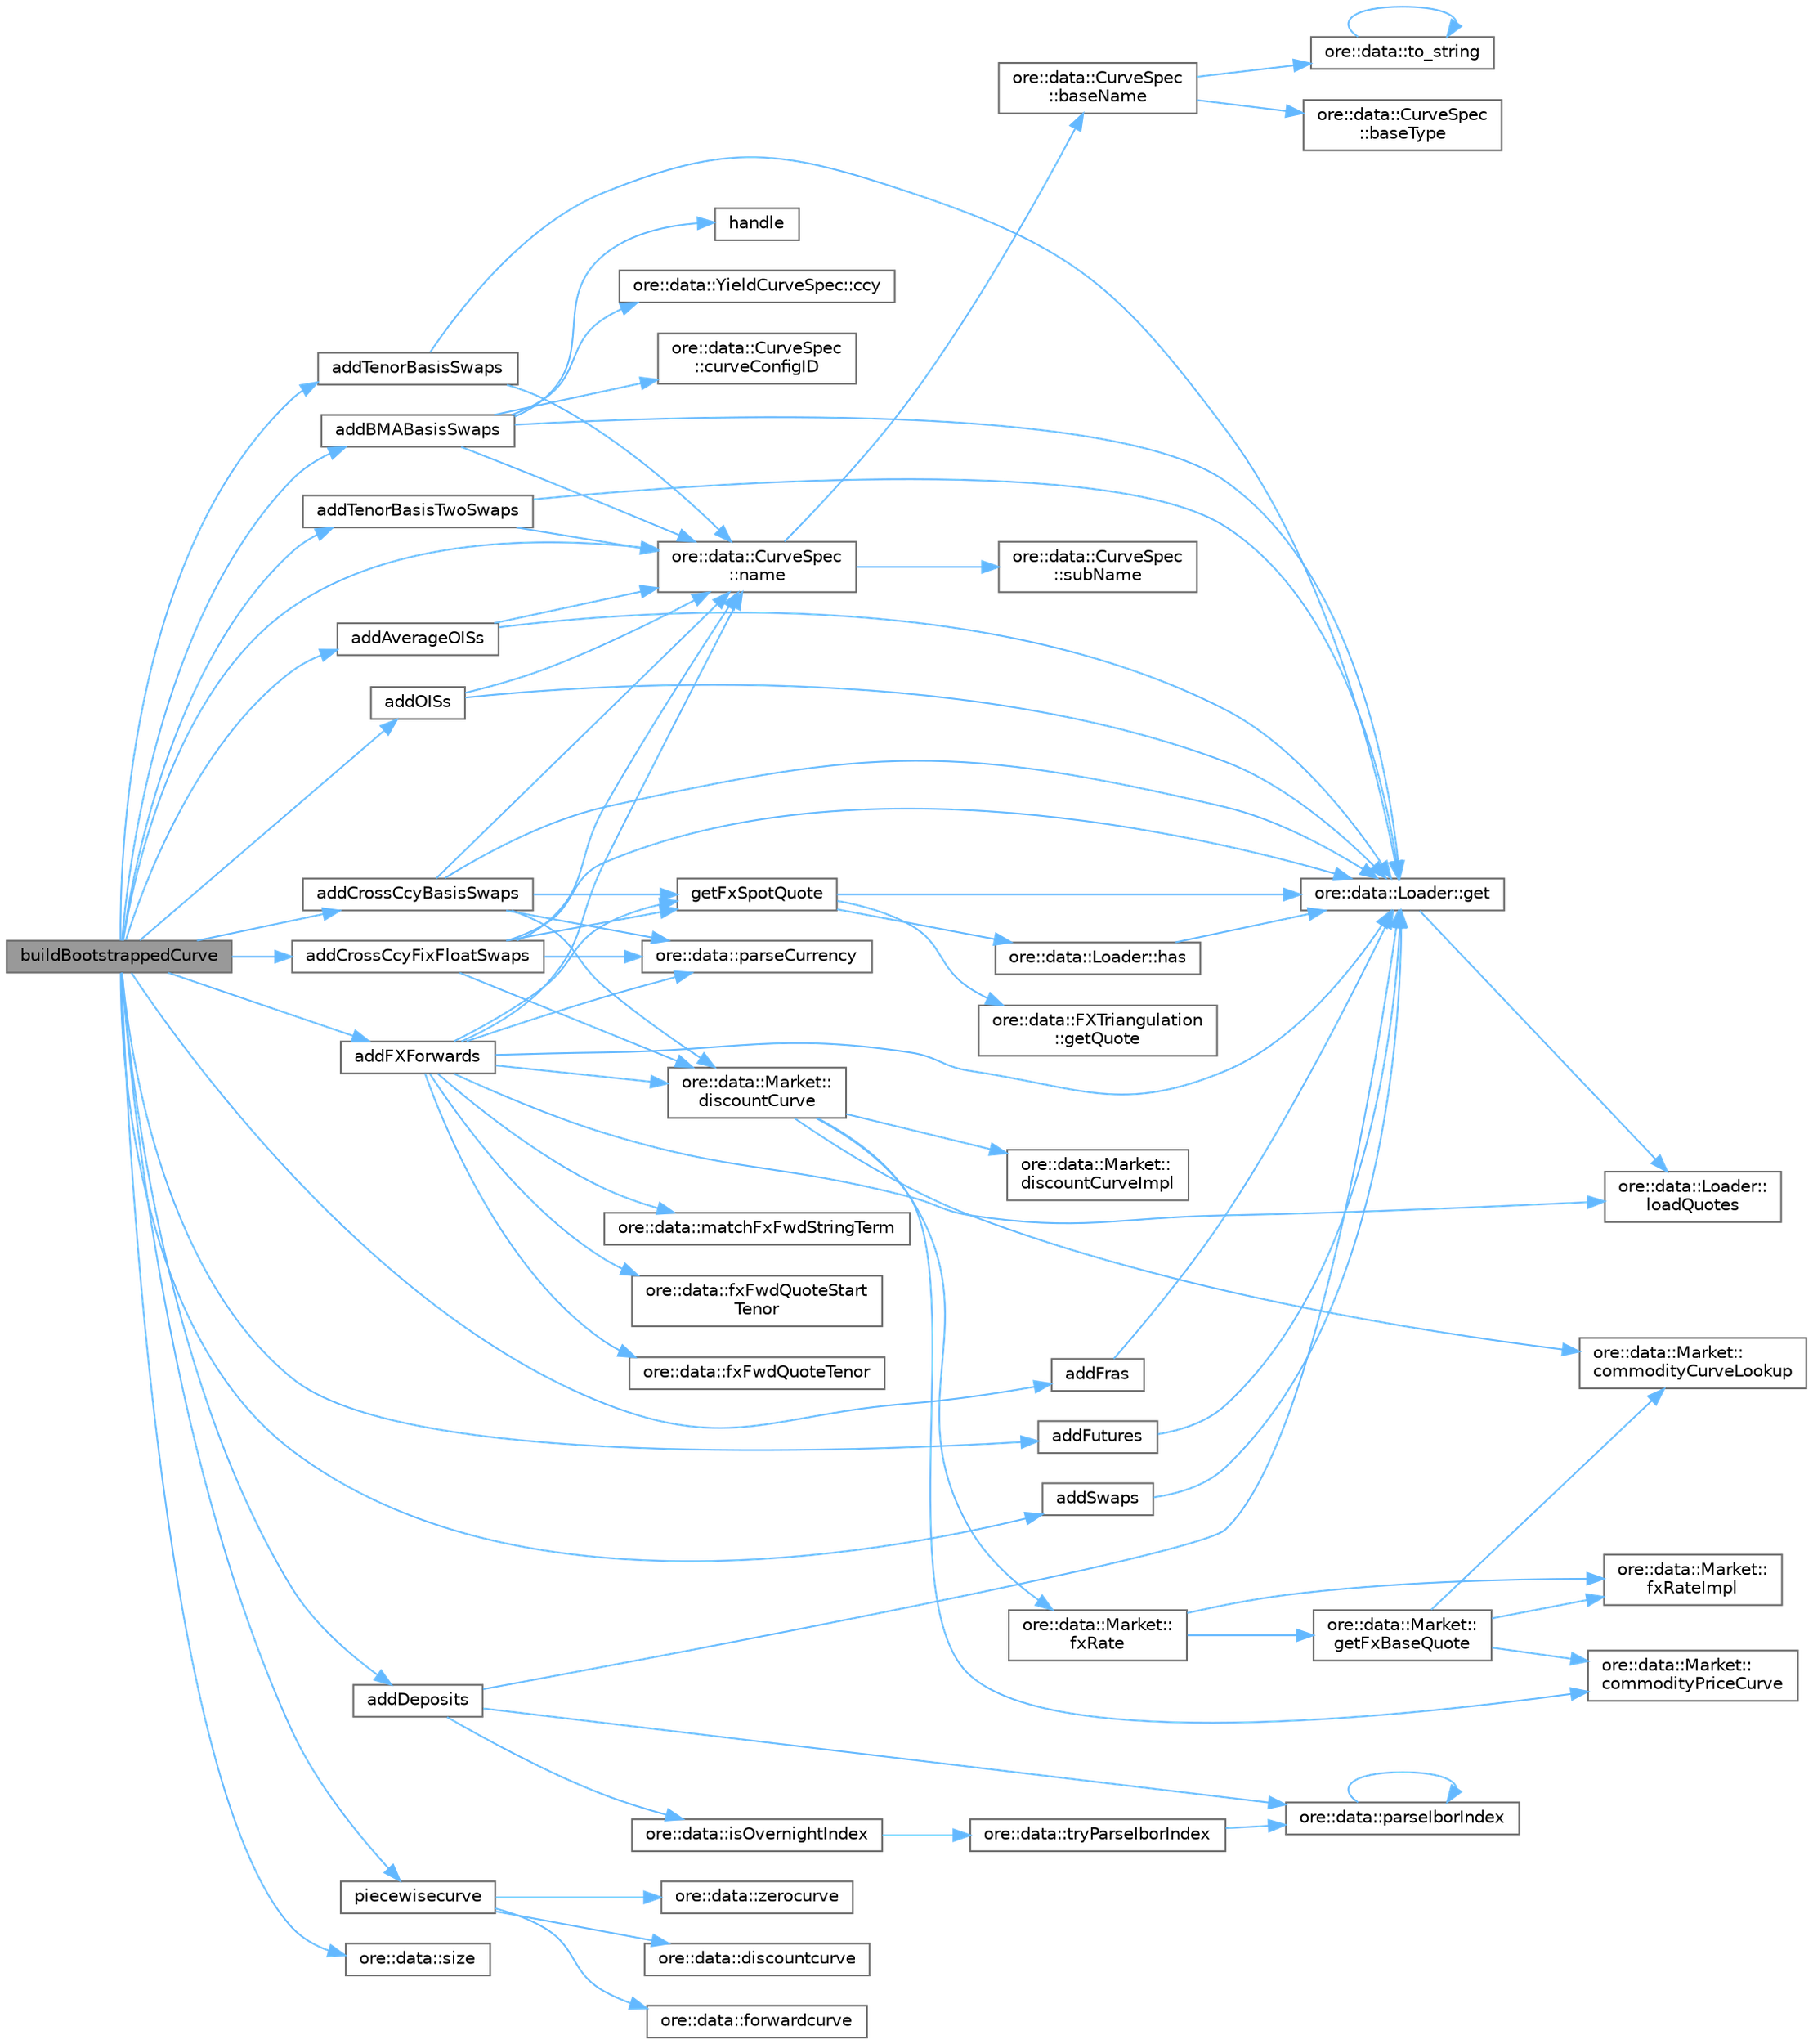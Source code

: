 digraph "buildBootstrappedCurve"
{
 // INTERACTIVE_SVG=YES
 // LATEX_PDF_SIZE
  bgcolor="transparent";
  edge [fontname=Helvetica,fontsize=10,labelfontname=Helvetica,labelfontsize=10];
  node [fontname=Helvetica,fontsize=10,shape=box,height=0.2,width=0.4];
  rankdir="LR";
  Node1 [label="buildBootstrappedCurve",height=0.2,width=0.4,color="gray40", fillcolor="grey60", style="filled", fontcolor="black",tooltip=" "];
  Node1 -> Node2 [color="steelblue1",style="solid"];
  Node2 [label="addAverageOISs",height=0.2,width=0.4,color="grey40", fillcolor="white", style="filled",URL="$classore_1_1data_1_1_yield_curve.html#afcd8187c09f3a5ccce06b51c8c2c2864",tooltip=" "];
  Node2 -> Node3 [color="steelblue1",style="solid"];
  Node3 [label="ore::data::Loader::get",height=0.2,width=0.4,color="grey40", fillcolor="white", style="filled",URL="$classore_1_1data_1_1_loader.html#a19d9f6f808db2631247ec12ffe291225",tooltip="get quote by its unique name, throws if not existent, override in derived classes for performance"];
  Node3 -> Node4 [color="steelblue1",style="solid"];
  Node4 [label="ore::data::Loader::\lloadQuotes",height=0.2,width=0.4,color="grey40", fillcolor="white", style="filled",URL="$classore_1_1data_1_1_loader.html#a0086c4f946085ef0b9d5c56bd1539f91",tooltip="get all quotes, TODO change the return value to std::set"];
  Node2 -> Node5 [color="steelblue1",style="solid"];
  Node5 [label="ore::data::CurveSpec\l::name",height=0.2,width=0.4,color="grey40", fillcolor="white", style="filled",URL="$classore_1_1data_1_1_curve_spec.html#afa7a10b4b56522f03c698ac514b0f844",tooltip="returns the unique curve name"];
  Node5 -> Node6 [color="steelblue1",style="solid"];
  Node6 [label="ore::data::CurveSpec\l::baseName",height=0.2,width=0.4,color="grey40", fillcolor="white", style="filled",URL="$classore_1_1data_1_1_curve_spec.html#a3d24768215bf6280c80eca3930ea3f55",tooltip=" "];
  Node6 -> Node7 [color="steelblue1",style="solid"];
  Node7 [label="ore::data::CurveSpec\l::baseType",height=0.2,width=0.4,color="grey40", fillcolor="white", style="filled",URL="$classore_1_1data_1_1_curve_spec.html#a0106d2fb6472e64456c6ebd018aa6300",tooltip=" "];
  Node6 -> Node8 [color="steelblue1",style="solid"];
  Node8 [label="ore::data::to_string",height=0.2,width=0.4,color="grey40", fillcolor="white", style="filled",URL="$namespaceore_1_1data.html#a86651dfeb5c18ee891f7a4734d8cf455",tooltip=" "];
  Node8 -> Node8 [color="steelblue1",style="solid"];
  Node5 -> Node9 [color="steelblue1",style="solid"];
  Node9 [label="ore::data::CurveSpec\l::subName",height=0.2,width=0.4,color="grey40", fillcolor="white", style="filled",URL="$classore_1_1data_1_1_curve_spec.html#a471fbcf9df5ab7ac2153495b4c8ac723",tooltip=" "];
  Node1 -> Node10 [color="steelblue1",style="solid"];
  Node10 [label="addBMABasisSwaps",height=0.2,width=0.4,color="grey40", fillcolor="white", style="filled",URL="$classore_1_1data_1_1_yield_curve.html#a3f9f48a2e598b82317a85b8c03e9d20e",tooltip=" "];
  Node10 -> Node11 [color="steelblue1",style="solid"];
  Node11 [label="ore::data::YieldCurveSpec::ccy",height=0.2,width=0.4,color="grey40", fillcolor="white", style="filled",URL="$classore_1_1data_1_1_yield_curve_spec.html#a3d358ea6ebc33cd2ab59484401f77d54",tooltip=" "];
  Node10 -> Node12 [color="steelblue1",style="solid"];
  Node12 [label="ore::data::CurveSpec\l::curveConfigID",height=0.2,width=0.4,color="grey40", fillcolor="white", style="filled",URL="$classore_1_1data_1_1_curve_spec.html#a15e57a287887def554123ab18355c33c",tooltip=" "];
  Node10 -> Node3 [color="steelblue1",style="solid"];
  Node10 -> Node13 [color="steelblue1",style="solid"];
  Node13 [label="handle",height=0.2,width=0.4,color="grey40", fillcolor="white", style="filled",URL="$classore_1_1data_1_1_yield_curve.html#a9068afdb462a10e6e1c0aaea98800242",tooltip=" "];
  Node10 -> Node5 [color="steelblue1",style="solid"];
  Node1 -> Node14 [color="steelblue1",style="solid"];
  Node14 [label="addCrossCcyBasisSwaps",height=0.2,width=0.4,color="grey40", fillcolor="white", style="filled",URL="$classore_1_1data_1_1_yield_curve.html#a144402dc9af3256e07e366dec4387093",tooltip=" "];
  Node14 -> Node15 [color="steelblue1",style="solid"];
  Node15 [label="ore::data::Market::\ldiscountCurve",height=0.2,width=0.4,color="grey40", fillcolor="white", style="filled",URL="$classore_1_1data_1_1_market.html#aff00023d0e25ad7c0bf29e8cc97f9e00",tooltip=" "];
  Node15 -> Node16 [color="steelblue1",style="solid"];
  Node16 [label="ore::data::Market::\lcommodityCurveLookup",height=0.2,width=0.4,color="grey40", fillcolor="white", style="filled",URL="$classore_1_1data_1_1_market.html#a88d67016dee39ce8f4588deb0745460f",tooltip=" "];
  Node15 -> Node17 [color="steelblue1",style="solid"];
  Node17 [label="ore::data::Market::\lcommodityPriceCurve",height=0.2,width=0.4,color="grey40", fillcolor="white", style="filled",URL="$classore_1_1data_1_1_market.html#a47ddd567f84d73e5f1c8201823356b1c",tooltip=" "];
  Node15 -> Node18 [color="steelblue1",style="solid"];
  Node18 [label="ore::data::Market::\ldiscountCurveImpl",height=0.2,width=0.4,color="grey40", fillcolor="white", style="filled",URL="$classore_1_1data_1_1_market.html#a6ea1e978ddb0a43b487424e43d409021",tooltip=" "];
  Node15 -> Node19 [color="steelblue1",style="solid"];
  Node19 [label="ore::data::Market::\lfxRate",height=0.2,width=0.4,color="grey40", fillcolor="white", style="filled",URL="$classore_1_1data_1_1_market.html#a2c559acede2b82e98252067757600b56",tooltip=" "];
  Node19 -> Node20 [color="steelblue1",style="solid"];
  Node20 [label="ore::data::Market::\lfxRateImpl",height=0.2,width=0.4,color="grey40", fillcolor="white", style="filled",URL="$classore_1_1data_1_1_market.html#ad806378863fc47de6f5febb66f41715b",tooltip=" "];
  Node19 -> Node21 [color="steelblue1",style="solid"];
  Node21 [label="ore::data::Market::\lgetFxBaseQuote",height=0.2,width=0.4,color="grey40", fillcolor="white", style="filled",URL="$classore_1_1data_1_1_market.html#aee41b57076315adbef995006e81a8147",tooltip=" "];
  Node21 -> Node16 [color="steelblue1",style="solid"];
  Node21 -> Node17 [color="steelblue1",style="solid"];
  Node21 -> Node20 [color="steelblue1",style="solid"];
  Node14 -> Node3 [color="steelblue1",style="solid"];
  Node14 -> Node22 [color="steelblue1",style="solid"];
  Node22 [label="getFxSpotQuote",height=0.2,width=0.4,color="grey40", fillcolor="white", style="filled",URL="$classore_1_1data_1_1_yield_curve.html#adeb6d3615cade21c30f2902464f5de3c",tooltip=" "];
  Node22 -> Node3 [color="steelblue1",style="solid"];
  Node22 -> Node23 [color="steelblue1",style="solid"];
  Node23 [label="ore::data::FXTriangulation\l::getQuote",height=0.2,width=0.4,color="grey40", fillcolor="white", style="filled",URL="$classore_1_1data_1_1_f_x_triangulation.html#ae9daa055d4ae016b45ea582dfcd7e74b",tooltip=" "];
  Node22 -> Node24 [color="steelblue1",style="solid"];
  Node24 [label="ore::data::Loader::has",height=0.2,width=0.4,color="grey40", fillcolor="white", style="filled",URL="$classore_1_1data_1_1_loader.html#acb476f7db0733b669e38e0a4359b5745",tooltip="Default implementation, returns false if get throws or returns a null pointer."];
  Node24 -> Node3 [color="steelblue1",style="solid"];
  Node14 -> Node5 [color="steelblue1",style="solid"];
  Node14 -> Node25 [color="steelblue1",style="solid"];
  Node25 [label="ore::data::parseCurrency",height=0.2,width=0.4,color="grey40", fillcolor="white", style="filled",URL="$group__utilities.html#ga6e9e781a58e78200301c76161589fc7b",tooltip="Convert text to QuantLib::Currency."];
  Node1 -> Node26 [color="steelblue1",style="solid"];
  Node26 [label="addCrossCcyFixFloatSwaps",height=0.2,width=0.4,color="grey40", fillcolor="white", style="filled",URL="$classore_1_1data_1_1_yield_curve.html#ad620a7e038d28c4c068292c5efa5331f",tooltip=" "];
  Node26 -> Node15 [color="steelblue1",style="solid"];
  Node26 -> Node3 [color="steelblue1",style="solid"];
  Node26 -> Node22 [color="steelblue1",style="solid"];
  Node26 -> Node5 [color="steelblue1",style="solid"];
  Node26 -> Node25 [color="steelblue1",style="solid"];
  Node1 -> Node27 [color="steelblue1",style="solid"];
  Node27 [label="addDeposits",height=0.2,width=0.4,color="grey40", fillcolor="white", style="filled",URL="$classore_1_1data_1_1_yield_curve.html#a0498c8b60af201a71b1e3ca552961e8e",tooltip=" "];
  Node27 -> Node3 [color="steelblue1",style="solid"];
  Node27 -> Node28 [color="steelblue1",style="solid"];
  Node28 [label="ore::data::isOvernightIndex",height=0.2,width=0.4,color="grey40", fillcolor="white", style="filled",URL="$group__utilities.html#ga2f0695fe62430369b6acca7976d7be97",tooltip="Return true if the indexName is that of an overnight index, otherwise false."];
  Node28 -> Node29 [color="steelblue1",style="solid"];
  Node29 [label="ore::data::tryParseIborIndex",height=0.2,width=0.4,color="grey40", fillcolor="white", style="filled",URL="$group__utilities.html#ga53500116b2cd1c6fd1598065f9ef64b2",tooltip="Try to convert std::string to QuantLib::IborIndex."];
  Node29 -> Node30 [color="steelblue1",style="solid"];
  Node30 [label="ore::data::parseIborIndex",height=0.2,width=0.4,color="grey40", fillcolor="white", style="filled",URL="$group__utilities.html#ga2d18ab5807f92319c9db2c13f4904738",tooltip="Convert std::string to QuantLib::IborIndex."];
  Node30 -> Node30 [color="steelblue1",style="solid"];
  Node27 -> Node30 [color="steelblue1",style="solid"];
  Node1 -> Node31 [color="steelblue1",style="solid"];
  Node31 [label="addFras",height=0.2,width=0.4,color="grey40", fillcolor="white", style="filled",URL="$classore_1_1data_1_1_yield_curve.html#a77f1384ab1d687c6176be2ca2dc210e9",tooltip=" "];
  Node31 -> Node3 [color="steelblue1",style="solid"];
  Node1 -> Node32 [color="steelblue1",style="solid"];
  Node32 [label="addFutures",height=0.2,width=0.4,color="grey40", fillcolor="white", style="filled",URL="$classore_1_1data_1_1_yield_curve.html#a32f2f848288e3e5226f0b1c0e47cc939",tooltip=" "];
  Node32 -> Node3 [color="steelblue1",style="solid"];
  Node1 -> Node33 [color="steelblue1",style="solid"];
  Node33 [label="addFXForwards",height=0.2,width=0.4,color="grey40", fillcolor="white", style="filled",URL="$classore_1_1data_1_1_yield_curve.html#aac721f65b4bb569372bd3b4c86169011",tooltip=" "];
  Node33 -> Node15 [color="steelblue1",style="solid"];
  Node33 -> Node34 [color="steelblue1",style="solid"];
  Node34 [label="ore::data::fxFwdQuoteStart\lTenor",height=0.2,width=0.4,color="grey40", fillcolor="white", style="filled",URL="$namespaceore_1_1data.html#a8d04f47ce4bc77385f4fcfcc768a48bf",tooltip=" "];
  Node33 -> Node35 [color="steelblue1",style="solid"];
  Node35 [label="ore::data::fxFwdQuoteTenor",height=0.2,width=0.4,color="grey40", fillcolor="white", style="filled",URL="$namespaceore_1_1data.html#afd16d4ef3621024b47d9b3eb5010f0aa",tooltip=" "];
  Node33 -> Node3 [color="steelblue1",style="solid"];
  Node33 -> Node22 [color="steelblue1",style="solid"];
  Node33 -> Node4 [color="steelblue1",style="solid"];
  Node33 -> Node36 [color="steelblue1",style="solid"];
  Node36 [label="ore::data::matchFxFwdStringTerm",height=0.2,width=0.4,color="grey40", fillcolor="white", style="filled",URL="$namespaceore_1_1data.html#a8cce728487ee0a95b286f0918ce4620d",tooltip=" "];
  Node33 -> Node5 [color="steelblue1",style="solid"];
  Node33 -> Node25 [color="steelblue1",style="solid"];
  Node1 -> Node37 [color="steelblue1",style="solid"];
  Node37 [label="addOISs",height=0.2,width=0.4,color="grey40", fillcolor="white", style="filled",URL="$classore_1_1data_1_1_yield_curve.html#a26234add7104d68231e384554b0267b4",tooltip=" "];
  Node37 -> Node3 [color="steelblue1",style="solid"];
  Node37 -> Node5 [color="steelblue1",style="solid"];
  Node1 -> Node38 [color="steelblue1",style="solid"];
  Node38 [label="addSwaps",height=0.2,width=0.4,color="grey40", fillcolor="white", style="filled",URL="$classore_1_1data_1_1_yield_curve.html#a465dd02c0d6027ebd6845bbd043a1fc4",tooltip=" "];
  Node38 -> Node3 [color="steelblue1",style="solid"];
  Node1 -> Node39 [color="steelblue1",style="solid"];
  Node39 [label="addTenorBasisSwaps",height=0.2,width=0.4,color="grey40", fillcolor="white", style="filled",URL="$classore_1_1data_1_1_yield_curve.html#a211ffd4d78d65e60ad49f443035fa85f",tooltip=" "];
  Node39 -> Node3 [color="steelblue1",style="solid"];
  Node39 -> Node5 [color="steelblue1",style="solid"];
  Node1 -> Node40 [color="steelblue1",style="solid"];
  Node40 [label="addTenorBasisTwoSwaps",height=0.2,width=0.4,color="grey40", fillcolor="white", style="filled",URL="$classore_1_1data_1_1_yield_curve.html#aa3564ed29198419b1638fed1ce7d3664",tooltip=" "];
  Node40 -> Node3 [color="steelblue1",style="solid"];
  Node40 -> Node5 [color="steelblue1",style="solid"];
  Node1 -> Node5 [color="steelblue1",style="solid"];
  Node1 -> Node41 [color="steelblue1",style="solid"];
  Node41 [label="piecewisecurve",height=0.2,width=0.4,color="grey40", fillcolor="white", style="filled",URL="$classore_1_1data_1_1_yield_curve.html#ae1f354c42fb2989ff9e3ea8c0416b16f",tooltip=" "];
  Node41 -> Node42 [color="steelblue1",style="solid"];
  Node42 [label="ore::data::discountcurve",height=0.2,width=0.4,color="grey40", fillcolor="white", style="filled",URL="$namespaceore_1_1data.html#aa184f2d487261594f30eb71bae3ca981",tooltip="Create a Interpolated Discount Curve and apply interpolators."];
  Node41 -> Node43 [color="steelblue1",style="solid"];
  Node43 [label="ore::data::forwardcurve",height=0.2,width=0.4,color="grey40", fillcolor="white", style="filled",URL="$namespaceore_1_1data.html#ad80f3980af9a32be9dc20791d9f64b5e",tooltip="Create a Interpolated Forward Curve and apply interpolators."];
  Node41 -> Node44 [color="steelblue1",style="solid"];
  Node44 [label="ore::data::zerocurve",height=0.2,width=0.4,color="grey40", fillcolor="white", style="filled",URL="$namespaceore_1_1data.html#ae1d27033e39ac9a482852f335b186756",tooltip="Create a Interpolated Zero Curve and apply interpolators."];
  Node1 -> Node45 [color="steelblue1",style="solid"];
  Node45 [label="ore::data::size",height=0.2,width=0.4,color="grey40", fillcolor="white", style="filled",URL="$namespaceore_1_1data.html#a777e216dee6069b548bb87da7152699e",tooltip=" "];
}
